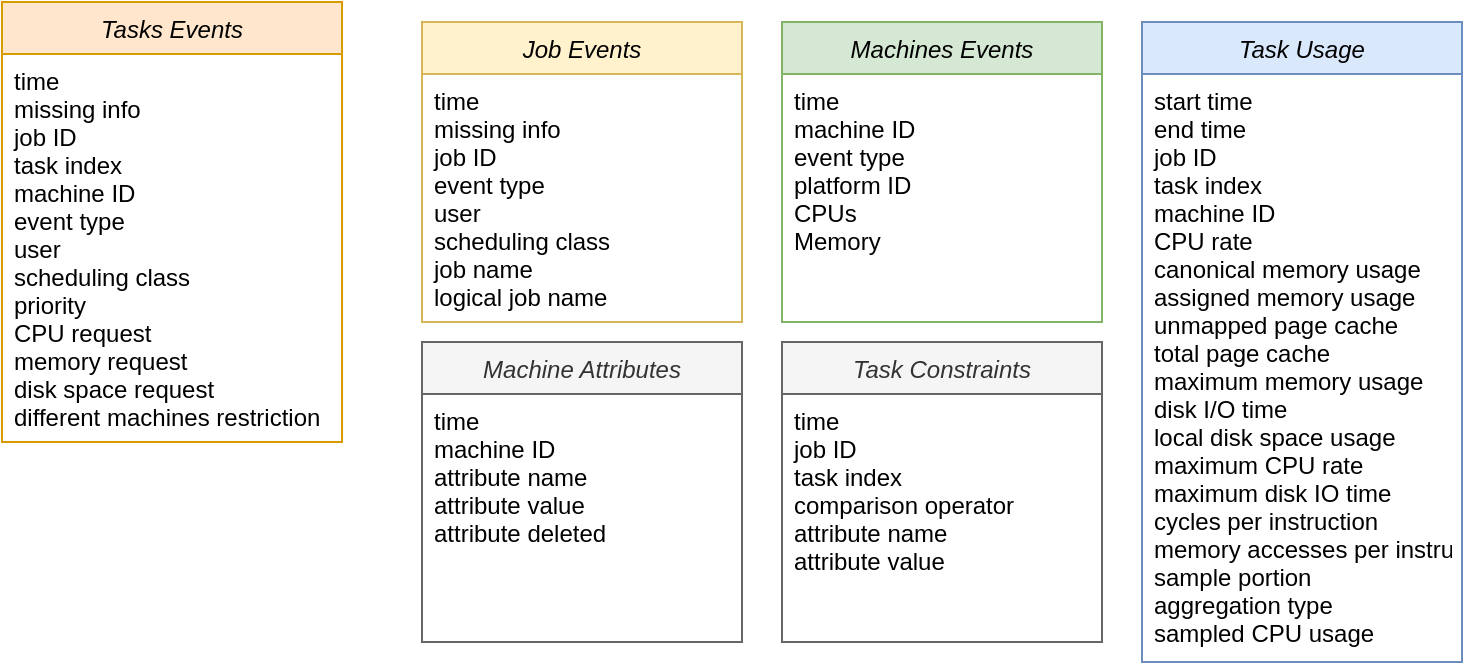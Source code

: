 <mxfile version="15.9.1" type="device"><diagram id="C5RBs43oDa-KdzZeNtuy" name="Page-1"><mxGraphModel dx="1350" dy="764" grid="1" gridSize="10" guides="1" tooltips="1" connect="1" arrows="1" fold="1" page="1" pageScale="1" pageWidth="827" pageHeight="1169" math="0" shadow="0"><root><mxCell id="WIyWlLk6GJQsqaUBKTNV-0"/><mxCell id="WIyWlLk6GJQsqaUBKTNV-1" parent="WIyWlLk6GJQsqaUBKTNV-0"/><mxCell id="zkfFHV4jXpPFQw0GAbJ--0" value="Job Events" style="swimlane;fontStyle=2;align=center;verticalAlign=top;childLayout=stackLayout;horizontal=1;startSize=26;horizontalStack=0;resizeParent=1;resizeLast=0;collapsible=1;marginBottom=0;rounded=0;shadow=0;strokeWidth=1;fillColor=#fff2cc;strokeColor=#d6b656;" parent="WIyWlLk6GJQsqaUBKTNV-1" vertex="1"><mxGeometry x="220" y="120" width="160" height="150" as="geometry"><mxRectangle x="230" y="140" width="160" height="26" as="alternateBounds"/></mxGeometry></mxCell><mxCell id="zkfFHV4jXpPFQw0GAbJ--1" value="time&#xA;missing info&#xA;job ID&#xA;event type&#xA;user&#xA;scheduling class&#xA;job name&#xA;logical job name&#xA;" style="text;align=left;verticalAlign=top;spacingLeft=4;spacingRight=4;overflow=hidden;rotatable=0;points=[[0,0.5],[1,0.5]];portConstraint=eastwest;" parent="zkfFHV4jXpPFQw0GAbJ--0" vertex="1"><mxGeometry y="26" width="160" height="124" as="geometry"/></mxCell><mxCell id="yjE6D5GaToL3VSKQzAkv-0" value="Tasks Events" style="swimlane;fontStyle=2;align=center;verticalAlign=top;childLayout=stackLayout;horizontal=1;startSize=26;horizontalStack=0;resizeParent=1;resizeLast=0;collapsible=1;marginBottom=0;rounded=0;shadow=0;strokeWidth=1;fillColor=#ffe6cc;strokeColor=#d79b00;" parent="WIyWlLk6GJQsqaUBKTNV-1" vertex="1"><mxGeometry x="10" y="110" width="170" height="220" as="geometry"><mxRectangle x="230" y="140" width="160" height="26" as="alternateBounds"/></mxGeometry></mxCell><mxCell id="yjE6D5GaToL3VSKQzAkv-1" value="time&#xA;missing info&#xA;job ID&#xA;task index&#xA;machine ID&#xA;event type&#xA;user&#xA;scheduling class&#xA;priority&#xA;CPU request&#xA;memory request&#xA;disk space request&#xA;different machines restriction&#xA;" style="text;align=left;verticalAlign=top;spacingLeft=4;spacingRight=4;overflow=hidden;rotatable=0;points=[[0,0.5],[1,0.5]];portConstraint=eastwest;" parent="yjE6D5GaToL3VSKQzAkv-0" vertex="1"><mxGeometry y="26" width="170" height="194" as="geometry"/></mxCell><mxCell id="yjE6D5GaToL3VSKQzAkv-2" value="Task Constraints" style="swimlane;fontStyle=2;align=center;verticalAlign=top;childLayout=stackLayout;horizontal=1;startSize=26;horizontalStack=0;resizeParent=1;resizeLast=0;collapsible=1;marginBottom=0;rounded=0;shadow=0;strokeWidth=1;fillColor=#f5f5f5;strokeColor=#666666;fontColor=#333333;" parent="WIyWlLk6GJQsqaUBKTNV-1" vertex="1"><mxGeometry x="400" y="280" width="160" height="150" as="geometry"><mxRectangle x="230" y="140" width="160" height="26" as="alternateBounds"/></mxGeometry></mxCell><mxCell id="yjE6D5GaToL3VSKQzAkv-3" value="time&#xA;job ID&#xA;task index&#xA;comparison operator&#xA;attribute name&#xA;attribute value&#xA;" style="text;align=left;verticalAlign=top;spacingLeft=4;spacingRight=4;overflow=hidden;rotatable=0;points=[[0,0.5],[1,0.5]];portConstraint=eastwest;" parent="yjE6D5GaToL3VSKQzAkv-2" vertex="1"><mxGeometry y="26" width="160" height="124" as="geometry"/></mxCell><mxCell id="yjE6D5GaToL3VSKQzAkv-4" value="Machine Attributes" style="swimlane;fontStyle=2;align=center;verticalAlign=top;childLayout=stackLayout;horizontal=1;startSize=26;horizontalStack=0;resizeParent=1;resizeLast=0;collapsible=1;marginBottom=0;rounded=0;shadow=0;strokeWidth=1;fillColor=#f5f5f5;strokeColor=#666666;fontColor=#333333;" parent="WIyWlLk6GJQsqaUBKTNV-1" vertex="1"><mxGeometry x="220" y="280" width="160" height="150" as="geometry"><mxRectangle x="230" y="140" width="160" height="26" as="alternateBounds"/></mxGeometry></mxCell><mxCell id="yjE6D5GaToL3VSKQzAkv-5" value="time&#xA;machine ID&#xA;attribute name&#xA;attribute value&#xA;attribute deleted&#xA;" style="text;align=left;verticalAlign=top;spacingLeft=4;spacingRight=4;overflow=hidden;rotatable=0;points=[[0,0.5],[1,0.5]];portConstraint=eastwest;" parent="yjE6D5GaToL3VSKQzAkv-4" vertex="1"><mxGeometry y="26" width="160" height="124" as="geometry"/></mxCell><mxCell id="yjE6D5GaToL3VSKQzAkv-6" value="Task Usage" style="swimlane;fontStyle=2;align=center;verticalAlign=top;childLayout=stackLayout;horizontal=1;startSize=26;horizontalStack=0;resizeParent=1;resizeLast=0;collapsible=1;marginBottom=0;rounded=0;shadow=0;strokeWidth=1;fillColor=#dae8fc;strokeColor=#6c8ebf;" parent="WIyWlLk6GJQsqaUBKTNV-1" vertex="1"><mxGeometry x="580" y="120" width="160" height="320" as="geometry"><mxRectangle x="230" y="140" width="160" height="26" as="alternateBounds"/></mxGeometry></mxCell><mxCell id="yjE6D5GaToL3VSKQzAkv-7" value="start time&#xA;end time&#xA;job ID&#xA;task index&#xA;machine ID&#xA;CPU rate&#xA;canonical memory usage&#xA;assigned memory usage&#xA;unmapped page cache&#xA;total page cache&#xA;maximum memory usage&#xA;disk I/O time&#xA;local disk space usage&#xA;maximum CPU rate&#xA;maximum disk IO time&#xA;cycles per instruction&#xA;memory accesses per instruction&#xA;sample portion&#xA;aggregation type&#xA;sampled CPU usage&#xA;" style="text;align=left;verticalAlign=top;spacingLeft=4;spacingRight=4;overflow=hidden;rotatable=0;points=[[0,0.5],[1,0.5]];portConstraint=eastwest;" parent="yjE6D5GaToL3VSKQzAkv-6" vertex="1"><mxGeometry y="26" width="160" height="294" as="geometry"/></mxCell><mxCell id="yjE6D5GaToL3VSKQzAkv-8" value="Machines Events" style="swimlane;fontStyle=2;align=center;verticalAlign=top;childLayout=stackLayout;horizontal=1;startSize=26;horizontalStack=0;resizeParent=1;resizeLast=0;collapsible=1;marginBottom=0;rounded=0;shadow=0;strokeWidth=1;fillColor=#d5e8d4;strokeColor=#82b366;" parent="WIyWlLk6GJQsqaUBKTNV-1" vertex="1"><mxGeometry x="400" y="120" width="160" height="150" as="geometry"><mxRectangle x="230" y="140" width="160" height="26" as="alternateBounds"/></mxGeometry></mxCell><mxCell id="yjE6D5GaToL3VSKQzAkv-9" value="time&#xA;machine ID&#xA;event type&#xA;platform ID&#xA;CPUs&#xA;Memory&#xA;" style="text;align=left;verticalAlign=top;spacingLeft=4;spacingRight=4;overflow=hidden;rotatable=0;points=[[0,0.5],[1,0.5]];portConstraint=eastwest;" parent="yjE6D5GaToL3VSKQzAkv-8" vertex="1"><mxGeometry y="26" width="160" height="124" as="geometry"/></mxCell></root></mxGraphModel></diagram></mxfile>